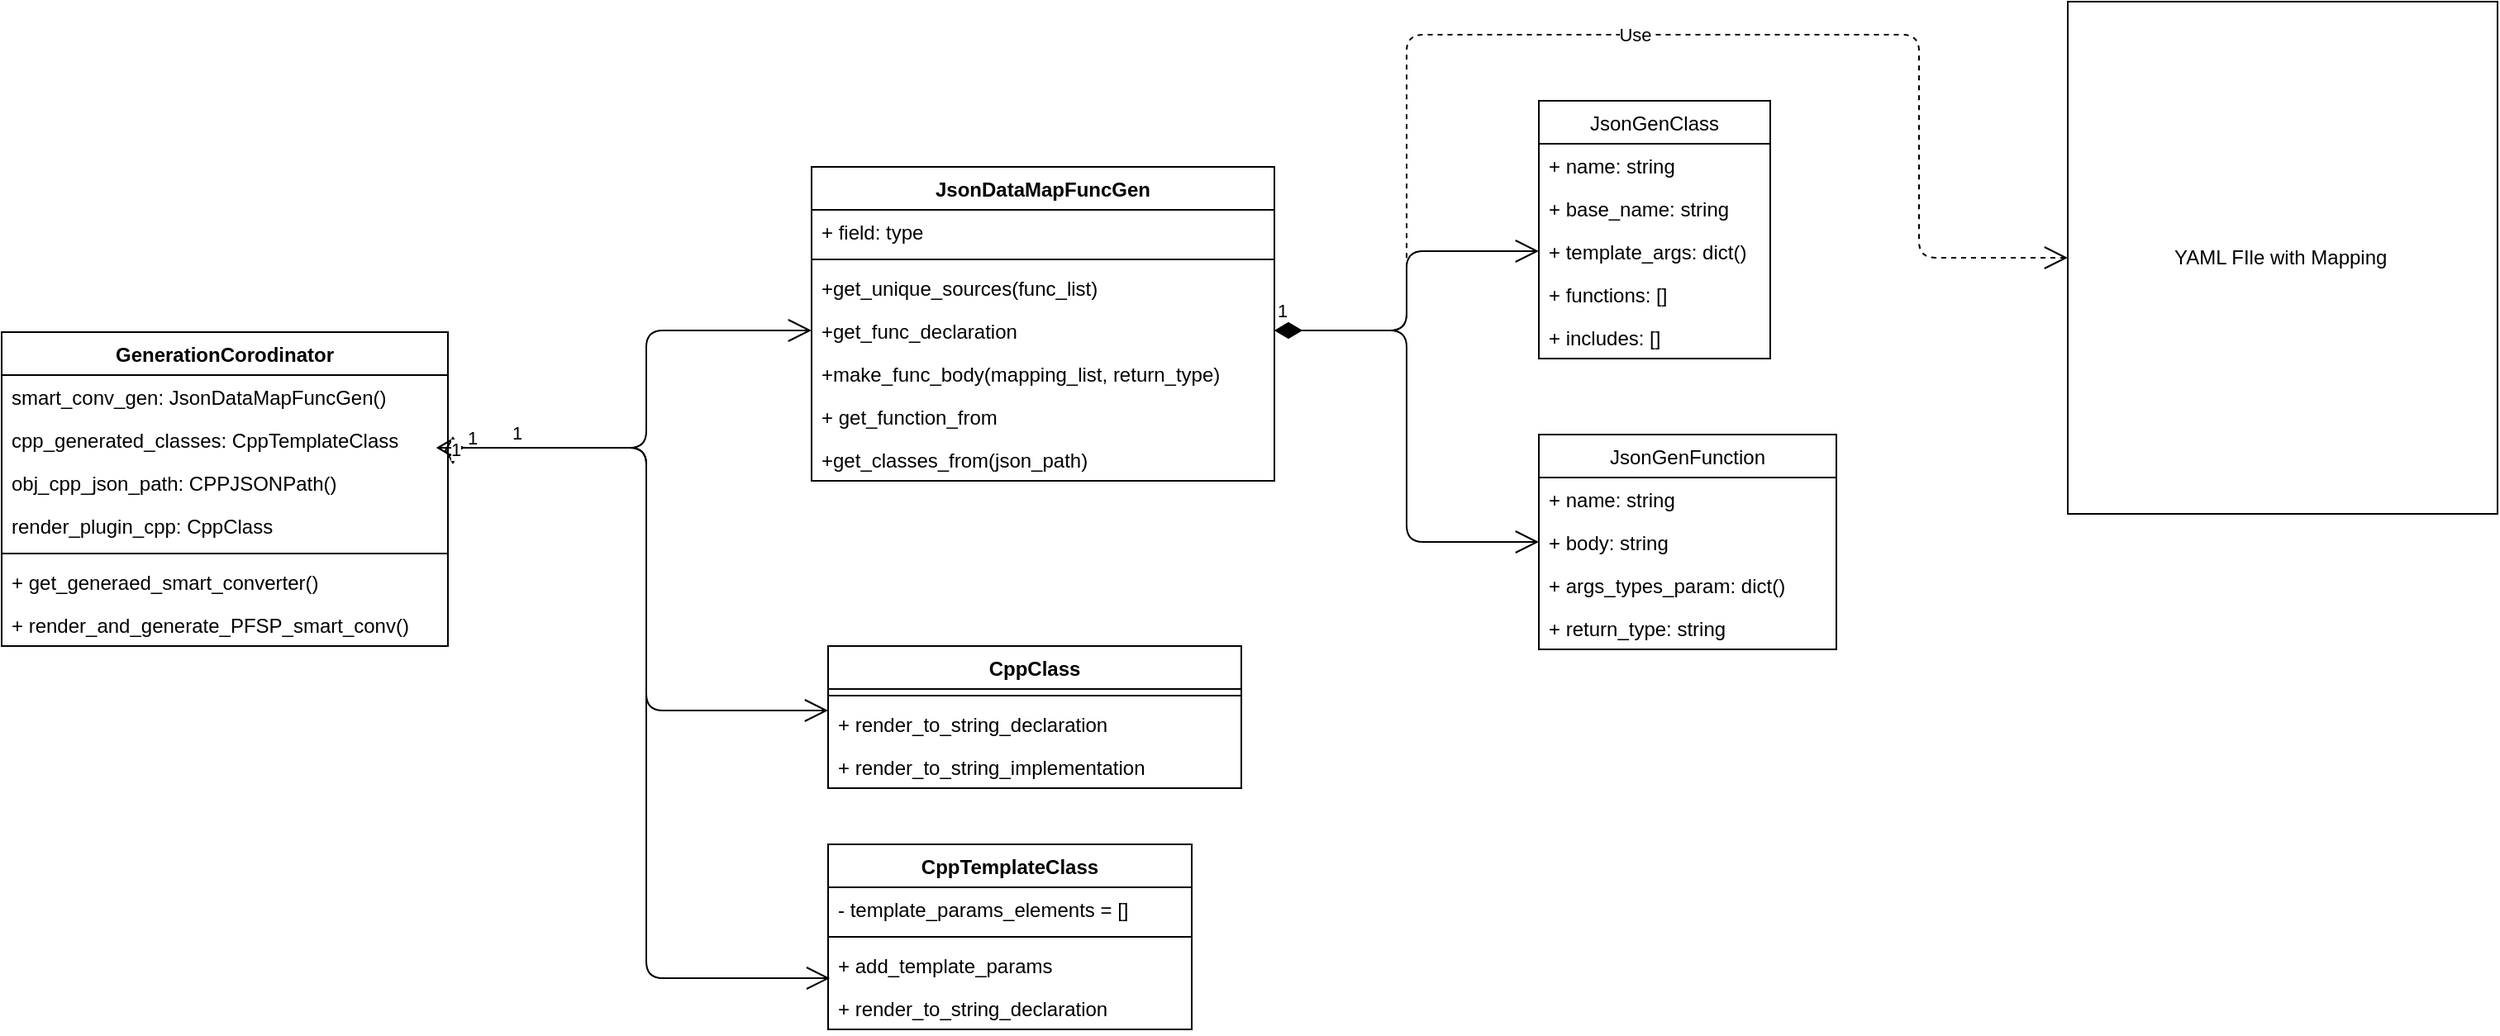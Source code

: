 <mxfile>
    <diagram id="2yf1pcEfcCGAt7DvKOW9" name="Code-Generation">
        <mxGraphModel dx="1330" dy="617" grid="1" gridSize="10" guides="1" tooltips="1" connect="1" arrows="1" fold="1" page="1" pageScale="1" pageWidth="850" pageHeight="1100" math="0" shadow="0">
            <root>
                <mxCell id="0"/>
                <mxCell id="1" parent="0"/>
                <mxCell id="2" value="GenerationCorodinator" style="swimlane;fontStyle=1;align=center;verticalAlign=top;childLayout=stackLayout;horizontal=1;startSize=26;horizontalStack=0;resizeParent=1;resizeParentMax=0;resizeLast=0;collapsible=1;marginBottom=0;" parent="1" vertex="1">
                    <mxGeometry x="90" y="230" width="270" height="190" as="geometry"/>
                </mxCell>
                <mxCell id="3" value="smart_conv_gen: JsonDataMapFuncGen()" style="text;strokeColor=none;fillColor=none;align=left;verticalAlign=top;spacingLeft=4;spacingRight=4;overflow=hidden;rotatable=0;points=[[0,0.5],[1,0.5]];portConstraint=eastwest;" parent="2" vertex="1">
                    <mxGeometry y="26" width="270" height="26" as="geometry"/>
                </mxCell>
                <mxCell id="27" value="cpp_generated_classes: CppTemplateClass" style="text;strokeColor=none;fillColor=none;align=left;verticalAlign=top;spacingLeft=4;spacingRight=4;overflow=hidden;rotatable=0;points=[[0,0.5],[1,0.5]];portConstraint=eastwest;" parent="2" vertex="1">
                    <mxGeometry y="52" width="270" height="26" as="geometry"/>
                </mxCell>
                <mxCell id="28" value="obj_cpp_json_path: CPPJSONPath()" style="text;strokeColor=none;fillColor=none;align=left;verticalAlign=top;spacingLeft=4;spacingRight=4;overflow=hidden;rotatable=0;points=[[0,0.5],[1,0.5]];portConstraint=eastwest;" parent="2" vertex="1">
                    <mxGeometry y="78" width="270" height="26" as="geometry"/>
                </mxCell>
                <mxCell id="31" value="render_plugin_cpp: CppClass" style="text;strokeColor=none;fillColor=none;align=left;verticalAlign=top;spacingLeft=4;spacingRight=4;overflow=hidden;rotatable=0;points=[[0,0.5],[1,0.5]];portConstraint=eastwest;" parent="2" vertex="1">
                    <mxGeometry y="104" width="270" height="26" as="geometry"/>
                </mxCell>
                <mxCell id="4" value="" style="line;strokeWidth=1;fillColor=none;align=left;verticalAlign=middle;spacingTop=-1;spacingLeft=3;spacingRight=3;rotatable=0;labelPosition=right;points=[];portConstraint=eastwest;" parent="2" vertex="1">
                    <mxGeometry y="130" width="270" height="8" as="geometry"/>
                </mxCell>
                <mxCell id="5" value="+ get_generaed_smart_converter()" style="text;strokeColor=none;fillColor=none;align=left;verticalAlign=top;spacingLeft=4;spacingRight=4;overflow=hidden;rotatable=0;points=[[0,0.5],[1,0.5]];portConstraint=eastwest;" parent="2" vertex="1">
                    <mxGeometry y="138" width="270" height="26" as="geometry"/>
                </mxCell>
                <mxCell id="29" value="+ render_and_generate_PFSP_smart_conv()" style="text;strokeColor=none;fillColor=none;align=left;verticalAlign=top;spacingLeft=4;spacingRight=4;overflow=hidden;rotatable=0;points=[[0,0.5],[1,0.5]];portConstraint=eastwest;" parent="2" vertex="1">
                    <mxGeometry y="164" width="270" height="26" as="geometry"/>
                </mxCell>
                <mxCell id="6" value="JsonDataMapFuncGen" style="swimlane;fontStyle=1;align=center;verticalAlign=top;childLayout=stackLayout;horizontal=1;startSize=26;horizontalStack=0;resizeParent=1;resizeParentMax=0;resizeLast=0;collapsible=1;marginBottom=0;" parent="1" vertex="1">
                    <mxGeometry x="580" y="130" width="280" height="190" as="geometry"/>
                </mxCell>
                <mxCell id="7" value="+ field: type" style="text;strokeColor=none;fillColor=none;align=left;verticalAlign=top;spacingLeft=4;spacingRight=4;overflow=hidden;rotatable=0;points=[[0,0.5],[1,0.5]];portConstraint=eastwest;" parent="6" vertex="1">
                    <mxGeometry y="26" width="280" height="26" as="geometry"/>
                </mxCell>
                <mxCell id="8" value="" style="line;strokeWidth=1;fillColor=none;align=left;verticalAlign=middle;spacingTop=-1;spacingLeft=3;spacingRight=3;rotatable=0;labelPosition=right;points=[];portConstraint=eastwest;" parent="6" vertex="1">
                    <mxGeometry y="52" width="280" height="8" as="geometry"/>
                </mxCell>
                <mxCell id="9" value="+get_unique_sources(func_list)" style="text;strokeColor=none;fillColor=none;align=left;verticalAlign=top;spacingLeft=4;spacingRight=4;overflow=hidden;rotatable=0;points=[[0,0.5],[1,0.5]];portConstraint=eastwest;" parent="6" vertex="1">
                    <mxGeometry y="60" width="280" height="26" as="geometry"/>
                </mxCell>
                <mxCell id="14" value="+get_func_declaration" style="text;strokeColor=none;fillColor=none;align=left;verticalAlign=top;spacingLeft=4;spacingRight=4;overflow=hidden;rotatable=0;points=[[0,0.5],[1,0.5]];portConstraint=eastwest;" parent="6" vertex="1">
                    <mxGeometry y="86" width="280" height="26" as="geometry"/>
                </mxCell>
                <mxCell id="15" value="+make_func_body(mapping_list, return_type)" style="text;strokeColor=none;fillColor=none;align=left;verticalAlign=top;spacingLeft=4;spacingRight=4;overflow=hidden;rotatable=0;points=[[0,0.5],[1,0.5]];portConstraint=eastwest;" parent="6" vertex="1">
                    <mxGeometry y="112" width="280" height="26" as="geometry"/>
                </mxCell>
                <mxCell id="16" value="+ get_function_from" style="text;strokeColor=none;fillColor=none;align=left;verticalAlign=top;spacingLeft=4;spacingRight=4;overflow=hidden;rotatable=0;points=[[0,0.5],[1,0.5]];portConstraint=eastwest;" parent="6" vertex="1">
                    <mxGeometry y="138" width="280" height="26" as="geometry"/>
                </mxCell>
                <mxCell id="32" value="+get_classes_from(json_path)" style="text;strokeColor=none;fillColor=none;align=left;verticalAlign=top;spacingLeft=4;spacingRight=4;overflow=hidden;rotatable=0;points=[[0,0.5],[1,0.5]];portConstraint=eastwest;" parent="6" vertex="1">
                    <mxGeometry y="164" width="280" height="26" as="geometry"/>
                </mxCell>
                <mxCell id="10" value="CppClass" style="swimlane;fontStyle=1;align=center;verticalAlign=top;childLayout=stackLayout;horizontal=1;startSize=26;horizontalStack=0;resizeParent=1;resizeParentMax=0;resizeLast=0;collapsible=1;marginBottom=0;" parent="1" vertex="1">
                    <mxGeometry x="590" y="420" width="250" height="86" as="geometry"/>
                </mxCell>
                <mxCell id="12" value="" style="line;strokeWidth=1;fillColor=none;align=left;verticalAlign=middle;spacingTop=-1;spacingLeft=3;spacingRight=3;rotatable=0;labelPosition=right;points=[];portConstraint=eastwest;" parent="10" vertex="1">
                    <mxGeometry y="26" width="250" height="8" as="geometry"/>
                </mxCell>
                <mxCell id="13" value="+ render_to_string_declaration" style="text;strokeColor=none;fillColor=none;align=left;verticalAlign=top;spacingLeft=4;spacingRight=4;overflow=hidden;rotatable=0;points=[[0,0.5],[1,0.5]];portConstraint=eastwest;" parent="10" vertex="1">
                    <mxGeometry y="34" width="250" height="26" as="geometry"/>
                </mxCell>
                <mxCell id="19" value="+ render_to_string_implementation" style="text;strokeColor=none;fillColor=none;align=left;verticalAlign=top;spacingLeft=4;spacingRight=4;overflow=hidden;rotatable=0;points=[[0,0.5],[1,0.5]];portConstraint=eastwest;" parent="10" vertex="1">
                    <mxGeometry y="60" width="250" height="26" as="geometry"/>
                </mxCell>
                <mxCell id="17" value="1" style="endArrow=open;html=1;endSize=12;startArrow=diamondThin;startSize=14;startFill=0;edgeStyle=orthogonalEdgeStyle;align=left;verticalAlign=bottom;entryX=0;entryY=0.5;entryDx=0;entryDy=0;" parent="1" target="14" edge="1">
                    <mxGeometry x="-1" y="3" relative="1" as="geometry">
                        <mxPoint x="370" y="300" as="sourcePoint"/>
                        <mxPoint x="580" y="290" as="targetPoint"/>
                        <Array as="points">
                            <mxPoint x="361" y="300"/>
                            <mxPoint x="480" y="300"/>
                            <mxPoint x="480" y="229"/>
                        </Array>
                    </mxGeometry>
                </mxCell>
                <mxCell id="18" value="1" style="endArrow=open;html=1;endSize=12;startArrow=diamondThin;startSize=14;startFill=0;edgeStyle=orthogonalEdgeStyle;align=left;verticalAlign=bottom;entryX=0;entryY=0.5;entryDx=0;entryDy=0;" parent="1" edge="1">
                    <mxGeometry x="-0.795" relative="1" as="geometry">
                        <mxPoint x="370" y="300" as="sourcePoint"/>
                        <mxPoint x="590" y="459" as="targetPoint"/>
                        <Array as="points">
                            <mxPoint x="363" y="300"/>
                            <mxPoint x="480" y="300"/>
                            <mxPoint x="480" y="459"/>
                        </Array>
                        <mxPoint as="offset"/>
                    </mxGeometry>
                </mxCell>
                <mxCell id="20" value="CppTemplateClass" style="swimlane;fontStyle=1;align=center;verticalAlign=top;childLayout=stackLayout;horizontal=1;startSize=26;horizontalStack=0;resizeParent=1;resizeParentMax=0;resizeLast=0;collapsible=1;marginBottom=0;" parent="1" vertex="1">
                    <mxGeometry x="590" y="540" width="220" height="112" as="geometry"/>
                </mxCell>
                <mxCell id="21" value="- template_params_elements = []" style="text;strokeColor=none;fillColor=none;align=left;verticalAlign=top;spacingLeft=4;spacingRight=4;overflow=hidden;rotatable=0;points=[[0,0.5],[1,0.5]];portConstraint=eastwest;" parent="20" vertex="1">
                    <mxGeometry y="26" width="220" height="26" as="geometry"/>
                </mxCell>
                <mxCell id="22" value="" style="line;strokeWidth=1;fillColor=none;align=left;verticalAlign=middle;spacingTop=-1;spacingLeft=3;spacingRight=3;rotatable=0;labelPosition=right;points=[];portConstraint=eastwest;" parent="20" vertex="1">
                    <mxGeometry y="52" width="220" height="8" as="geometry"/>
                </mxCell>
                <mxCell id="23" value="+ add_template_params" style="text;strokeColor=none;fillColor=none;align=left;verticalAlign=top;spacingLeft=4;spacingRight=4;overflow=hidden;rotatable=0;points=[[0,0.5],[1,0.5]];portConstraint=eastwest;" parent="20" vertex="1">
                    <mxGeometry y="60" width="220" height="26" as="geometry"/>
                </mxCell>
                <mxCell id="24" value="+ render_to_string_declaration" style="text;strokeColor=none;fillColor=none;align=left;verticalAlign=top;spacingLeft=4;spacingRight=4;overflow=hidden;rotatable=0;points=[[0,0.5],[1,0.5]];portConstraint=eastwest;" parent="20" vertex="1">
                    <mxGeometry y="86" width="220" height="26" as="geometry"/>
                </mxCell>
                <mxCell id="26" value="1" style="endArrow=open;html=1;endSize=12;startArrow=diamondThin;startSize=14;startFill=0;edgeStyle=orthogonalEdgeStyle;align=left;verticalAlign=bottom;entryX=0.005;entryY=0.808;entryDx=0;entryDy=0;entryPerimeter=0;" parent="1" target="23" edge="1">
                    <mxGeometry x="-1" y="3" relative="1" as="geometry">
                        <mxPoint x="363" y="310" as="sourcePoint"/>
                        <mxPoint x="640" y="440" as="targetPoint"/>
                        <Array as="points">
                            <mxPoint x="363" y="300"/>
                            <mxPoint x="480" y="300"/>
                            <mxPoint x="480" y="621"/>
                        </Array>
                    </mxGeometry>
                </mxCell>
                <mxCell id="37" value="JsonGenClass" style="swimlane;fontStyle=0;childLayout=stackLayout;horizontal=1;startSize=26;fillColor=none;horizontalStack=0;resizeParent=1;resizeParentMax=0;resizeLast=0;collapsible=1;marginBottom=0;" parent="1" vertex="1">
                    <mxGeometry x="1020" y="90" width="140" height="156" as="geometry"/>
                </mxCell>
                <mxCell id="38" value="+ name: string" style="text;strokeColor=none;fillColor=none;align=left;verticalAlign=top;spacingLeft=4;spacingRight=4;overflow=hidden;rotatable=0;points=[[0,0.5],[1,0.5]];portConstraint=eastwest;" parent="37" vertex="1">
                    <mxGeometry y="26" width="140" height="26" as="geometry"/>
                </mxCell>
                <mxCell id="39" value="+ base_name: string" style="text;strokeColor=none;fillColor=none;align=left;verticalAlign=top;spacingLeft=4;spacingRight=4;overflow=hidden;rotatable=0;points=[[0,0.5],[1,0.5]];portConstraint=eastwest;" parent="37" vertex="1">
                    <mxGeometry y="52" width="140" height="26" as="geometry"/>
                </mxCell>
                <mxCell id="40" value="+ template_args: dict()" style="text;strokeColor=none;fillColor=none;align=left;verticalAlign=top;spacingLeft=4;spacingRight=4;overflow=hidden;rotatable=0;points=[[0,0.5],[1,0.5]];portConstraint=eastwest;" parent="37" vertex="1">
                    <mxGeometry y="78" width="140" height="26" as="geometry"/>
                </mxCell>
                <mxCell id="41" value="+ functions: []" style="text;strokeColor=none;fillColor=none;align=left;verticalAlign=top;spacingLeft=4;spacingRight=4;overflow=hidden;rotatable=0;points=[[0,0.5],[1,0.5]];portConstraint=eastwest;" parent="37" vertex="1">
                    <mxGeometry y="104" width="140" height="26" as="geometry"/>
                </mxCell>
                <mxCell id="42" value="+ includes: []" style="text;strokeColor=none;fillColor=none;align=left;verticalAlign=top;spacingLeft=4;spacingRight=4;overflow=hidden;rotatable=0;points=[[0,0.5],[1,0.5]];portConstraint=eastwest;" parent="37" vertex="1">
                    <mxGeometry y="130" width="140" height="26" as="geometry"/>
                </mxCell>
                <mxCell id="43" value="JsonGenFunction" style="swimlane;fontStyle=0;childLayout=stackLayout;horizontal=1;startSize=26;fillColor=none;horizontalStack=0;resizeParent=1;resizeParentMax=0;resizeLast=0;collapsible=1;marginBottom=0;" parent="1" vertex="1">
                    <mxGeometry x="1020" y="292" width="180" height="130" as="geometry"/>
                </mxCell>
                <mxCell id="44" value="+ name: string" style="text;strokeColor=none;fillColor=none;align=left;verticalAlign=top;spacingLeft=4;spacingRight=4;overflow=hidden;rotatable=0;points=[[0,0.5],[1,0.5]];portConstraint=eastwest;" parent="43" vertex="1">
                    <mxGeometry y="26" width="180" height="26" as="geometry"/>
                </mxCell>
                <mxCell id="45" value="+ body: string" style="text;strokeColor=none;fillColor=none;align=left;verticalAlign=top;spacingLeft=4;spacingRight=4;overflow=hidden;rotatable=0;points=[[0,0.5],[1,0.5]];portConstraint=eastwest;" parent="43" vertex="1">
                    <mxGeometry y="52" width="180" height="26" as="geometry"/>
                </mxCell>
                <mxCell id="46" value="+ args_types_param: dict()" style="text;strokeColor=none;fillColor=none;align=left;verticalAlign=top;spacingLeft=4;spacingRight=4;overflow=hidden;rotatable=0;points=[[0,0.5],[1,0.5]];portConstraint=eastwest;" parent="43" vertex="1">
                    <mxGeometry y="78" width="180" height="26" as="geometry"/>
                </mxCell>
                <mxCell id="47" value="+ return_type: string" style="text;strokeColor=none;fillColor=none;align=left;verticalAlign=top;spacingLeft=4;spacingRight=4;overflow=hidden;rotatable=0;points=[[0,0.5],[1,0.5]];portConstraint=eastwest;" parent="43" vertex="1">
                    <mxGeometry y="104" width="180" height="26" as="geometry"/>
                </mxCell>
                <mxCell id="48" value="1" style="endArrow=open;html=1;endSize=12;startArrow=diamondThin;startSize=14;startFill=1;edgeStyle=orthogonalEdgeStyle;align=left;verticalAlign=bottom;exitX=1;exitY=0.5;exitDx=0;exitDy=0;entryX=0;entryY=0.5;entryDx=0;entryDy=0;" parent="1" source="14" target="40" edge="1">
                    <mxGeometry x="-1" y="3" relative="1" as="geometry">
                        <mxPoint x="780" y="220" as="sourcePoint"/>
                        <mxPoint x="940" y="220" as="targetPoint"/>
                    </mxGeometry>
                </mxCell>
                <mxCell id="49" value="1" style="endArrow=open;html=1;endSize=12;startArrow=diamondThin;startSize=14;startFill=1;edgeStyle=orthogonalEdgeStyle;align=left;verticalAlign=bottom;exitX=1;exitY=0.5;exitDx=0;exitDy=0;entryX=0;entryY=0.5;entryDx=0;entryDy=0;" parent="1" source="14" target="45" edge="1">
                    <mxGeometry x="-1" y="3" relative="1" as="geometry">
                        <mxPoint x="780" y="220" as="sourcePoint"/>
                        <mxPoint x="940" y="220" as="targetPoint"/>
                    </mxGeometry>
                </mxCell>
                <mxCell id="50" value="YAML FIle with Mapping&amp;nbsp;" style="html=1;" parent="1" vertex="1">
                    <mxGeometry x="1340" y="30" width="260" height="310" as="geometry"/>
                </mxCell>
                <mxCell id="51" value="Use" style="endArrow=open;endSize=12;dashed=1;html=1;exitX=1;exitY=0.5;exitDx=0;exitDy=0;entryX=0;entryY=0.5;entryDx=0;entryDy=0;" parent="1" source="14" target="50" edge="1">
                    <mxGeometry width="160" relative="1" as="geometry">
                        <mxPoint x="890" y="170" as="sourcePoint"/>
                        <mxPoint x="1050" y="170" as="targetPoint"/>
                        <Array as="points">
                            <mxPoint x="940" y="229"/>
                            <mxPoint x="940" y="130"/>
                            <mxPoint x="940" y="50"/>
                            <mxPoint x="1250" y="50"/>
                            <mxPoint x="1250" y="185"/>
                        </Array>
                    </mxGeometry>
                </mxCell>
            </root>
        </mxGraphModel>
    </diagram>
    <diagram id="yWxkX-wdbepANTFsfoTq" name="cpp_generator">
        <mxGraphModel dx="2180" dy="1717" grid="1" gridSize="10" guides="1" tooltips="1" connect="1" arrows="1" fold="1" page="1" pageScale="1" pageWidth="850" pageHeight="1100" math="0" shadow="0">
            <root>
                <mxCell id="e3YcuIBK5Q66y4Pe-Yqy-0"/>
                <mxCell id="e3YcuIBK5Q66y4Pe-Yqy-1" parent="e3YcuIBK5Q66y4Pe-Yqy-0"/>
                <mxCell id="e3YcuIBK5Q66y4Pe-Yqy-2" value="CppLanguageElement" style="swimlane;fontStyle=1;align=center;verticalAlign=top;childLayout=stackLayout;horizontal=1;startSize=26;horizontalStack=0;resizeParent=1;resizeParentMax=0;resizeLast=0;collapsible=1;marginBottom=0;" parent="e3YcuIBK5Q66y4Pe-Yqy-1" vertex="1">
                    <mxGeometry x="70" y="270" width="520" height="164" as="geometry"/>
                </mxCell>
                <mxCell id="e3YcuIBK5Q66y4Pe-Yqy-3" value="+ availablePropertiesNames: {'name', 'ref_to_parent'}" style="text;strokeColor=none;fillColor=none;align=left;verticalAlign=top;spacingLeft=4;spacingRight=4;overflow=hidden;rotatable=0;points=[[0,0.5],[1,0.5]];portConstraint=eastwest;" parent="e3YcuIBK5Q66y4Pe-Yqy-2" vertex="1">
                    <mxGeometry y="26" width="520" height="26" as="geometry"/>
                </mxCell>
                <mxCell id="e3YcuIBK5Q66y4Pe-Yqy-4" value="" style="line;strokeWidth=1;fillColor=none;align=left;verticalAlign=middle;spacingTop=-1;spacingLeft=3;spacingRight=3;rotatable=0;labelPosition=right;points=[];portConstraint=eastwest;" parent="e3YcuIBK5Q66y4Pe-Yqy-2" vertex="1">
                    <mxGeometry y="52" width="520" height="8" as="geometry"/>
                </mxCell>
                <mxCell id="e3YcuIBK5Q66y4Pe-Yqy-5" value="+ check_input_properties_names(input_property_names)" style="text;strokeColor=none;fillColor=none;align=left;verticalAlign=top;spacingLeft=4;spacingRight=4;overflow=hidden;rotatable=0;points=[[0,0.5],[1,0.5]];portConstraint=eastwest;" parent="e3YcuIBK5Q66y4Pe-Yqy-2" vertex="1">
                    <mxGeometry y="60" width="520" height="26" as="geometry"/>
                </mxCell>
                <mxCell id="e3YcuIBK5Q66y4Pe-Yqy-6" value="+ init_class_properties(current_class_properties, input_properties_dict, default_property_value)" style="text;strokeColor=none;fillColor=none;align=left;verticalAlign=top;spacingLeft=4;spacingRight=4;overflow=hidden;rotatable=0;points=[[0,0.5],[1,0.5]];portConstraint=eastwest;" parent="e3YcuIBK5Q66y4Pe-Yqy-2" vertex="1">
                    <mxGeometry y="86" width="520" height="26" as="geometry"/>
                </mxCell>
                <mxCell id="e3YcuIBK5Q66y4Pe-Yqy-7" value="+ render_to_string(cpp)" style="text;strokeColor=none;fillColor=none;align=left;verticalAlign=top;spacingLeft=4;spacingRight=4;overflow=hidden;rotatable=0;points=[[0,0.5],[1,0.5]];portConstraint=eastwest;" parent="e3YcuIBK5Q66y4Pe-Yqy-2" vertex="1">
                    <mxGeometry y="112" width="520" height="26" as="geometry"/>
                </mxCell>
                <mxCell id="e3YcuIBK5Q66y4Pe-Yqy-8" value="+ parent_qualifier()" style="text;strokeColor=none;fillColor=none;align=left;verticalAlign=top;spacingLeft=4;spacingRight=4;overflow=hidden;rotatable=0;points=[[0,0.5],[1,0.5]];portConstraint=eastwest;" parent="e3YcuIBK5Q66y4Pe-Yqy-2" vertex="1">
                    <mxGeometry y="138" width="520" height="26" as="geometry"/>
                </mxCell>
                <mxCell id="e3YcuIBK5Q66y4Pe-Yqy-9" value="CppFunction" style="swimlane;fontStyle=1;align=center;verticalAlign=top;childLayout=stackLayout;horizontal=1;startSize=26;horizontalStack=0;resizeParent=1;resizeParentMax=0;resizeLast=0;collapsible=1;marginBottom=0;" parent="e3YcuIBK5Q66y4Pe-Yqy-1" vertex="1">
                    <mxGeometry x="870" y="170" width="310" height="418" as="geometry"/>
                </mxCell>
                <mxCell id="e3YcuIBK5Q66y4Pe-Yqy-10" value="+ availablePropertiesNames: {'ret_type', &#10;                                                'is_static&#10;                                                'is_const',&#10;                                                'is_virtual',&#10;                                                'is_pure_virtual',&#10;                                                'implementation_handle',&#10;                                                'documentation',&#10;                                                'is_method',&#10;                                                'is_template'}&#10;" style="text;strokeColor=none;fillColor=none;align=left;verticalAlign=top;spacingLeft=4;spacingRight=4;overflow=hidden;rotatable=0;points=[[0,0.5],[1,0.5]];portConstraint=eastwest;" parent="e3YcuIBK5Q66y4Pe-Yqy-9" vertex="1">
                    <mxGeometry y="26" width="310" height="154" as="geometry"/>
                </mxCell>
                <mxCell id="e3YcuIBK5Q66y4Pe-Yqy-11" value="" style="line;strokeWidth=1;fillColor=none;align=left;verticalAlign=middle;spacingTop=-1;spacingLeft=3;spacingRight=3;rotatable=0;labelPosition=right;points=[];portConstraint=eastwest;" parent="e3YcuIBK5Q66y4Pe-Yqy-9" vertex="1">
                    <mxGeometry y="180" width="310" height="8" as="geometry"/>
                </mxCell>
                <mxCell id="e3YcuIBK5Q66y4Pe-Yqy-12" value="- sanity_check(self)&#10;" style="text;strokeColor=none;fillColor=none;align=left;verticalAlign=top;spacingLeft=4;spacingRight=4;overflow=hidden;rotatable=0;points=[[0,0.5],[1,0.5]];portConstraint=eastwest;" parent="e3YcuIBK5Q66y4Pe-Yqy-9" vertex="1">
                    <mxGeometry y="188" width="310" height="22" as="geometry"/>
                </mxCell>
                <mxCell id="e3YcuIBK5Q66y4Pe-Yqy-13" value="- add_argument(argument): void" style="text;strokeColor=none;fillColor=none;align=left;verticalAlign=top;spacingLeft=4;spacingRight=4;overflow=hidden;rotatable=0;points=[[0,0.5],[1,0.5]];portConstraint=eastwest;" parent="e3YcuIBK5Q66y4Pe-Yqy-9" vertex="1">
                    <mxGeometry y="210" width="310" height="26" as="geometry"/>
                </mxCell>
                <mxCell id="e3YcuIBK5Q66y4Pe-Yqy-14" value="+ add_template(cpp_template): void" style="text;strokeColor=none;fillColor=none;align=left;verticalAlign=top;spacingLeft=4;spacingRight=4;overflow=hidden;rotatable=0;points=[[0,0.5],[1,0.5]];portConstraint=eastwest;" parent="e3YcuIBK5Q66y4Pe-Yqy-9" vertex="1">
                    <mxGeometry y="236" width="310" height="26" as="geometry"/>
                </mxCell>
                <mxCell id="e3YcuIBK5Q66y4Pe-Yqy-15" value="+ implementation(cpp): void" style="text;strokeColor=none;fillColor=none;align=left;verticalAlign=top;spacingLeft=4;spacingRight=4;overflow=hidden;rotatable=0;points=[[0,0.5],[1,0.5]];portConstraint=eastwest;" parent="e3YcuIBK5Q66y4Pe-Yqy-9" vertex="1">
                    <mxGeometry y="262" width="310" height="26" as="geometry"/>
                </mxCell>
                <mxCell id="e3YcuIBK5Q66y4Pe-Yqy-16" value="+ declaration(): void" style="text;strokeColor=none;fillColor=none;align=left;verticalAlign=top;spacingLeft=4;spacingRight=4;overflow=hidden;rotatable=0;points=[[0,0.5],[1,0.5]];portConstraint=eastwest;" parent="e3YcuIBK5Q66y4Pe-Yqy-9" vertex="1">
                    <mxGeometry y="288" width="310" height="26" as="geometry"/>
                </mxCell>
                <mxCell id="e3YcuIBK5Q66y4Pe-Yqy-17" value="+ definition(): void" style="text;strokeColor=none;fillColor=none;align=left;verticalAlign=top;spacingLeft=4;spacingRight=4;overflow=hidden;rotatable=0;points=[[0,0.5],[1,0.5]];portConstraint=eastwest;" parent="e3YcuIBK5Q66y4Pe-Yqy-9" vertex="1">
                    <mxGeometry y="314" width="310" height="26" as="geometry"/>
                </mxCell>
                <mxCell id="e3YcuIBK5Q66y4Pe-Yqy-18" value="+ render_to_string(cpp): void" style="text;strokeColor=none;fillColor=none;align=left;verticalAlign=top;spacingLeft=4;spacingRight=4;overflow=hidden;rotatable=0;points=[[0,0.5],[1,0.5]];portConstraint=eastwest;" parent="e3YcuIBK5Q66y4Pe-Yqy-9" vertex="1">
                    <mxGeometry y="340" width="310" height="26" as="geometry"/>
                </mxCell>
                <mxCell id="e3YcuIBK5Q66y4Pe-Yqy-19" value="+ render_to_string_declaration(cpp): void" style="text;strokeColor=none;fillColor=none;align=left;verticalAlign=top;spacingLeft=4;spacingRight=4;overflow=hidden;rotatable=0;points=[[0,0.5],[1,0.5]];portConstraint=eastwest;" parent="e3YcuIBK5Q66y4Pe-Yqy-9" vertex="1">
                    <mxGeometry y="366" width="310" height="26" as="geometry"/>
                </mxCell>
                <mxCell id="e3YcuIBK5Q66y4Pe-Yqy-20" value="+ render_to_string_implementation(cpp): void" style="text;strokeColor=none;fillColor=none;align=left;verticalAlign=top;spacingLeft=4;spacingRight=4;overflow=hidden;rotatable=0;points=[[0,0.5],[1,0.5]];portConstraint=eastwest;" parent="e3YcuIBK5Q66y4Pe-Yqy-9" vertex="1">
                    <mxGeometry y="392" width="310" height="26" as="geometry"/>
                </mxCell>
                <mxCell id="e3YcuIBK5Q66y4Pe-Yqy-21" value="CppEnum" style="swimlane;fontStyle=1;align=center;verticalAlign=top;childLayout=stackLayout;horizontal=1;startSize=26;horizontalStack=0;resizeParent=1;resizeParentMax=0;resizeLast=0;collapsible=1;marginBottom=0;" parent="e3YcuIBK5Q66y4Pe-Yqy-1" vertex="1">
                    <mxGeometry x="880" y="640" width="310" height="146" as="geometry"/>
                </mxCell>
                <mxCell id="e3YcuIBK5Q66y4Pe-Yqy-22" value="+ availablePropertiesNames: {'enum_items'}&#10;" style="text;strokeColor=none;fillColor=none;align=left;verticalAlign=top;spacingLeft=4;spacingRight=4;overflow=hidden;rotatable=0;points=[[0,0.5],[1,0.5]];portConstraint=eastwest;" parent="e3YcuIBK5Q66y4Pe-Yqy-21" vertex="1">
                    <mxGeometry y="26" width="310" height="34" as="geometry"/>
                </mxCell>
                <mxCell id="e3YcuIBK5Q66y4Pe-Yqy-23" value="" style="line;strokeWidth=1;fillColor=none;align=left;verticalAlign=middle;spacingTop=-1;spacingLeft=3;spacingRight=3;rotatable=0;labelPosition=right;points=[];portConstraint=eastwest;" parent="e3YcuIBK5Q66y4Pe-Yqy-21" vertex="1">
                    <mxGeometry y="60" width="310" height="8" as="geometry"/>
                </mxCell>
                <mxCell id="e3YcuIBK5Q66y4Pe-Yqy-26" value="+ add_item(item): void" style="text;strokeColor=none;fillColor=none;align=left;verticalAlign=top;spacingLeft=4;spacingRight=4;overflow=hidden;rotatable=0;points=[[0,0.5],[1,0.5]];portConstraint=eastwest;" parent="e3YcuIBK5Q66y4Pe-Yqy-21" vertex="1">
                    <mxGeometry y="68" width="310" height="26" as="geometry"/>
                </mxCell>
                <mxCell id="e3YcuIBK5Q66y4Pe-Yqy-27" value="+ add_items(items): void" style="text;strokeColor=none;fillColor=none;align=left;verticalAlign=top;spacingLeft=4;spacingRight=4;overflow=hidden;rotatable=0;points=[[0,0.5],[1,0.5]];portConstraint=eastwest;" parent="e3YcuIBK5Q66y4Pe-Yqy-21" vertex="1">
                    <mxGeometry y="94" width="310" height="26" as="geometry"/>
                </mxCell>
                <mxCell id="e3YcuIBK5Q66y4Pe-Yqy-28" value="+ render_to_string(cpp): void" style="text;strokeColor=none;fillColor=none;align=left;verticalAlign=top;spacingLeft=4;spacingRight=4;overflow=hidden;rotatable=0;points=[[0,0.5],[1,0.5]];portConstraint=eastwest;" parent="e3YcuIBK5Q66y4Pe-Yqy-21" vertex="1">
                    <mxGeometry y="120" width="310" height="26" as="geometry"/>
                </mxCell>
                <mxCell id="e3YcuIBK5Q66y4Pe-Yqy-33" value="CppVariable" style="swimlane;fontStyle=1;align=center;verticalAlign=top;childLayout=stackLayout;horizontal=1;startSize=26;horizontalStack=0;resizeParent=1;resizeParentMax=0;resizeLast=0;collapsible=1;marginBottom=0;" parent="e3YcuIBK5Q66y4Pe-Yqy-1" vertex="1">
                    <mxGeometry x="880" y="820" width="310" height="268" as="geometry"/>
                </mxCell>
                <mxCell id="e3YcuIBK5Q66y4Pe-Yqy-34" value="+ availablePropertiesNames: {'type', &#10;                                                'is_static&#10;                                                'is_const',&#10;                                                'initialization_valuel',&#10;                                                'documentation',&#10;                                                'is_class_member'}&#10;" style="text;strokeColor=none;fillColor=none;align=left;verticalAlign=top;spacingLeft=4;spacingRight=4;overflow=hidden;rotatable=0;points=[[0,0.5],[1,0.5]];portConstraint=eastwest;" parent="e3YcuIBK5Q66y4Pe-Yqy-33" vertex="1">
                    <mxGeometry y="26" width="310" height="104" as="geometry"/>
                </mxCell>
                <mxCell id="e3YcuIBK5Q66y4Pe-Yqy-35" value="" style="line;strokeWidth=1;fillColor=none;align=left;verticalAlign=middle;spacingTop=-1;spacingLeft=3;spacingRight=3;rotatable=0;labelPosition=right;points=[];portConstraint=eastwest;" parent="e3YcuIBK5Q66y4Pe-Yqy-33" vertex="1">
                    <mxGeometry y="130" width="310" height="8" as="geometry"/>
                </mxCell>
                <mxCell id="e3YcuIBK5Q66y4Pe-Yqy-36" value="+ declaration(item): void" style="text;strokeColor=none;fillColor=none;align=left;verticalAlign=top;spacingLeft=4;spacingRight=4;overflow=hidden;rotatable=0;points=[[0,0.5],[1,0.5]];portConstraint=eastwest;" parent="e3YcuIBK5Q66y4Pe-Yqy-33" vertex="1">
                    <mxGeometry y="138" width="310" height="26" as="geometry"/>
                </mxCell>
                <mxCell id="e3YcuIBK5Q66y4Pe-Yqy-37" value="+ defniition(items): void" style="text;strokeColor=none;fillColor=none;align=left;verticalAlign=top;spacingLeft=4;spacingRight=4;overflow=hidden;rotatable=0;points=[[0,0.5],[1,0.5]];portConstraint=eastwest;" parent="e3YcuIBK5Q66y4Pe-Yqy-33" vertex="1">
                    <mxGeometry y="164" width="310" height="26" as="geometry"/>
                </mxCell>
                <mxCell id="e3YcuIBK5Q66y4Pe-Yqy-38" value="+ render_to_string(cpp): void" style="text;strokeColor=none;fillColor=none;align=left;verticalAlign=top;spacingLeft=4;spacingRight=4;overflow=hidden;rotatable=0;points=[[0,0.5],[1,0.5]];portConstraint=eastwest;" parent="e3YcuIBK5Q66y4Pe-Yqy-33" vertex="1">
                    <mxGeometry y="190" width="310" height="26" as="geometry"/>
                </mxCell>
                <mxCell id="e3YcuIBK5Q66y4Pe-Yqy-39" value="+ render_to_string_declaration(cpp): void" style="text;strokeColor=none;fillColor=none;align=left;verticalAlign=top;spacingLeft=4;spacingRight=4;overflow=hidden;rotatable=0;points=[[0,0.5],[1,0.5]];portConstraint=eastwest;" parent="e3YcuIBK5Q66y4Pe-Yqy-33" vertex="1">
                    <mxGeometry y="216" width="310" height="26" as="geometry"/>
                </mxCell>
                <mxCell id="e3YcuIBK5Q66y4Pe-Yqy-40" value="+ render_to_string_implementation(cpp): void" style="text;strokeColor=none;fillColor=none;align=left;verticalAlign=top;spacingLeft=4;spacingRight=4;overflow=hidden;rotatable=0;points=[[0,0.5],[1,0.5]];portConstraint=eastwest;" parent="e3YcuIBK5Q66y4Pe-Yqy-33" vertex="1">
                    <mxGeometry y="242" width="310" height="26" as="geometry"/>
                </mxCell>
                <mxCell id="e3YcuIBK5Q66y4Pe-Yqy-41" value="CppArray" style="swimlane;fontStyle=1;align=center;verticalAlign=top;childLayout=stackLayout;horizontal=1;startSize=26;horizontalStack=0;resizeParent=1;resizeParentMax=0;resizeLast=0;collapsible=1;marginBottom=0;" parent="e3YcuIBK5Q66y4Pe-Yqy-1" vertex="1">
                    <mxGeometry x="870" y="-220" width="310" height="346" as="geometry"/>
                </mxCell>
                <mxCell id="e3YcuIBK5Q66y4Pe-Yqy-42" value="+ availablePropertiesNames: {'type', &#10;                                                'is_static&#10;                                                'is_const',&#10;                                                'arraySize',&#10;                                                'is_class_member',&#10;                                                'newline_align',}&#10;" style="text;strokeColor=none;fillColor=none;align=left;verticalAlign=top;spacingLeft=4;spacingRight=4;overflow=hidden;rotatable=0;points=[[0,0.5],[1,0.5]];portConstraint=eastwest;" parent="e3YcuIBK5Q66y4Pe-Yqy-41" vertex="1">
                    <mxGeometry y="26" width="310" height="104" as="geometry"/>
                </mxCell>
                <mxCell id="e3YcuIBK5Q66y4Pe-Yqy-43" value="" style="line;strokeWidth=1;fillColor=none;align=left;verticalAlign=middle;spacingTop=-1;spacingLeft=3;spacingRight=3;rotatable=0;labelPosition=right;points=[];portConstraint=eastwest;" parent="e3YcuIBK5Q66y4Pe-Yqy-41" vertex="1">
                    <mxGeometry y="130" width="310" height="8" as="geometry"/>
                </mxCell>
                <mxCell id="e3YcuIBK5Q66y4Pe-Yqy-47" value="+ implementation(cpp): void" style="text;strokeColor=none;fillColor=none;align=left;verticalAlign=top;spacingLeft=4;spacingRight=4;overflow=hidden;rotatable=0;points=[[0,0.5],[1,0.5]];portConstraint=eastwest;" parent="e3YcuIBK5Q66y4Pe-Yqy-41" vertex="1">
                    <mxGeometry y="138" width="310" height="26" as="geometry"/>
                </mxCell>
                <mxCell id="e3YcuIBK5Q66y4Pe-Yqy-48" value="+ declaration(): void" style="text;strokeColor=none;fillColor=none;align=left;verticalAlign=top;spacingLeft=4;spacingRight=4;overflow=hidden;rotatable=0;points=[[0,0.5],[1,0.5]];portConstraint=eastwest;" parent="e3YcuIBK5Q66y4Pe-Yqy-41" vertex="1">
                    <mxGeometry y="164" width="310" height="26" as="geometry"/>
                </mxCell>
                <mxCell id="e3YcuIBK5Q66y4Pe-Yqy-49" value="+ definition(): void" style="text;strokeColor=none;fillColor=none;align=left;verticalAlign=top;spacingLeft=4;spacingRight=4;overflow=hidden;rotatable=0;points=[[0,0.5],[1,0.5]];portConstraint=eastwest;" parent="e3YcuIBK5Q66y4Pe-Yqy-41" vertex="1">
                    <mxGeometry y="190" width="310" height="26" as="geometry"/>
                </mxCell>
                <mxCell id="e3YcuIBK5Q66y4Pe-Yqy-53" value="+ add_array_item(item): void" style="text;strokeColor=none;fillColor=none;align=left;verticalAlign=top;spacingLeft=4;spacingRight=4;overflow=hidden;rotatable=0;points=[[0,0.5],[1,0.5]];portConstraint=eastwest;" parent="e3YcuIBK5Q66y4Pe-Yqy-41" vertex="1">
                    <mxGeometry y="216" width="310" height="26" as="geometry"/>
                </mxCell>
                <mxCell id="e3YcuIBK5Q66y4Pe-Yqy-54" value="+ add_array_items(items): void" style="text;strokeColor=none;fillColor=none;align=left;verticalAlign=top;spacingLeft=4;spacingRight=4;overflow=hidden;rotatable=0;points=[[0,0.5],[1,0.5]];portConstraint=eastwest;" parent="e3YcuIBK5Q66y4Pe-Yqy-41" vertex="1">
                    <mxGeometry y="242" width="310" height="26" as="geometry"/>
                </mxCell>
                <mxCell id="e3YcuIBK5Q66y4Pe-Yqy-50" value="+ render_to_string(cpp): void" style="text;strokeColor=none;fillColor=none;align=left;verticalAlign=top;spacingLeft=4;spacingRight=4;overflow=hidden;rotatable=0;points=[[0,0.5],[1,0.5]];portConstraint=eastwest;" parent="e3YcuIBK5Q66y4Pe-Yqy-41" vertex="1">
                    <mxGeometry y="268" width="310" height="26" as="geometry"/>
                </mxCell>
                <mxCell id="e3YcuIBK5Q66y4Pe-Yqy-51" value="+ render_to_string_declaration(cpp): void" style="text;strokeColor=none;fillColor=none;align=left;verticalAlign=top;spacingLeft=4;spacingRight=4;overflow=hidden;rotatable=0;points=[[0,0.5],[1,0.5]];portConstraint=eastwest;" parent="e3YcuIBK5Q66y4Pe-Yqy-41" vertex="1">
                    <mxGeometry y="294" width="310" height="26" as="geometry"/>
                </mxCell>
                <mxCell id="e3YcuIBK5Q66y4Pe-Yqy-52" value="+ render_to_string_implementation(cpp): void" style="text;strokeColor=none;fillColor=none;align=left;verticalAlign=top;spacingLeft=4;spacingRight=4;overflow=hidden;rotatable=0;points=[[0,0.5],[1,0.5]];portConstraint=eastwest;" parent="e3YcuIBK5Q66y4Pe-Yqy-41" vertex="1">
                    <mxGeometry y="320" width="310" height="26" as="geometry"/>
                </mxCell>
                <mxCell id="e3YcuIBK5Q66y4Pe-Yqy-55" value="CppClass" style="swimlane;fontStyle=1;align=center;verticalAlign=top;childLayout=stackLayout;horizontal=1;startSize=26;horizontalStack=0;resizeParent=1;resizeParentMax=0;resizeLast=0;collapsible=1;marginBottom=0;" parent="e3YcuIBK5Q66y4Pe-Yqy-1" vertex="1">
                    <mxGeometry x="190" y="-780" width="310" height="866" as="geometry"/>
                </mxCell>
                <mxCell id="e3YcuIBK5Q66y4Pe-Yqy-67" value="+ internal_class_elements = []" style="text;strokeColor=none;fillColor=none;align=left;verticalAlign=top;spacingLeft=4;spacingRight=4;overflow=hidden;rotatable=0;points=[[0,0.5],[1,0.5]];portConstraint=eastwest;" parent="e3YcuIBK5Q66y4Pe-Yqy-55" vertex="1">
                    <mxGeometry y="26" width="310" height="26" as="geometry"/>
                </mxCell>
                <mxCell id="e3YcuIBK5Q66y4Pe-Yqy-68" value="+ internal_variable_elements = []" style="text;strokeColor=none;fillColor=none;align=left;verticalAlign=top;spacingLeft=4;spacingRight=4;overflow=hidden;rotatable=0;points=[[0,0.5],[1,0.5]];portConstraint=eastwest;" parent="e3YcuIBK5Q66y4Pe-Yqy-55" vertex="1">
                    <mxGeometry y="52" width="310" height="26" as="geometry"/>
                </mxCell>
                <mxCell id="e3YcuIBK5Q66y4Pe-Yqy-69" value="+ internal_array_elements = []" style="text;strokeColor=none;fillColor=none;align=left;verticalAlign=top;spacingLeft=4;spacingRight=4;overflow=hidden;rotatable=0;points=[[0,0.5],[1,0.5]];portConstraint=eastwest;" parent="e3YcuIBK5Q66y4Pe-Yqy-55" vertex="1">
                    <mxGeometry y="78" width="310" height="26" as="geometry"/>
                </mxCell>
                <mxCell id="e3YcuIBK5Q66y4Pe-Yqy-70" value="+ internal_enum_elements = []" style="text;strokeColor=none;fillColor=none;align=left;verticalAlign=top;spacingLeft=4;spacingRight=4;overflow=hidden;rotatable=0;points=[[0,0.5],[1,0.5]];portConstraint=eastwest;" parent="e3YcuIBK5Q66y4Pe-Yqy-55" vertex="1">
                    <mxGeometry y="104" width="310" height="26" as="geometry"/>
                </mxCell>
                <mxCell id="e3YcuIBK5Q66y4Pe-Yqy-72" value="+ internal_template_elements = []" style="text;strokeColor=none;fillColor=none;align=left;verticalAlign=top;spacingLeft=4;spacingRight=4;overflow=hidden;rotatable=0;points=[[0,0.5],[1,0.5]];portConstraint=eastwest;" parent="e3YcuIBK5Q66y4Pe-Yqy-55" vertex="1">
                    <mxGeometry y="130" width="310" height="26" as="geometry"/>
                </mxCell>
                <mxCell id="e3YcuIBK5Q66y4Pe-Yqy-73" value="+ internal_includes = []" style="text;strokeColor=none;fillColor=none;align=left;verticalAlign=top;spacingLeft=4;spacingRight=4;overflow=hidden;rotatable=0;points=[[0,0.5],[1,0.5]];portConstraint=eastwest;" parent="e3YcuIBK5Q66y4Pe-Yqy-55" vertex="1">
                    <mxGeometry y="156" width="310" height="26" as="geometry"/>
                </mxCell>
                <mxCell id="e3YcuIBK5Q66y4Pe-Yqy-56" value="+ availablePropertiesNames: {'is_struct',                                                 &#10;                                                'documentation',&#10;                                                'parent_class',&#10;                                                'is_template'}&#10;" style="text;strokeColor=none;fillColor=none;align=left;verticalAlign=top;spacingLeft=4;spacingRight=4;overflow=hidden;rotatable=0;points=[[0,0.5],[1,0.5]];portConstraint=eastwest;" parent="e3YcuIBK5Q66y4Pe-Yqy-55" vertex="1">
                    <mxGeometry y="182" width="310" height="78" as="geometry"/>
                </mxCell>
                <mxCell id="e3YcuIBK5Q66y4Pe-Yqy-57" value="" style="line;strokeWidth=1;fillColor=none;align=left;verticalAlign=middle;spacingTop=-1;spacingLeft=3;spacingRight=3;rotatable=0;labelPosition=right;points=[];portConstraint=eastwest;" parent="e3YcuIBK5Q66y4Pe-Yqy-55" vertex="1">
                    <mxGeometry y="260" width="310" height="8" as="geometry"/>
                </mxCell>
                <mxCell id="e3YcuIBK5Q66y4Pe-Yqy-74" value="+ add_enum(enum): void" style="text;strokeColor=none;fillColor=none;align=left;verticalAlign=top;spacingLeft=4;spacingRight=4;overflow=hidden;rotatable=0;points=[[0,0.5],[1,0.5]];portConstraint=eastwest;" parent="e3YcuIBK5Q66y4Pe-Yqy-55" vertex="1">
                    <mxGeometry y="268" width="310" height="26" as="geometry"/>
                </mxCell>
                <mxCell id="e3YcuIBK5Q66y4Pe-Yqy-75" value="+ add_variable(cpp_variable): void" style="text;strokeColor=none;fillColor=none;align=left;verticalAlign=top;spacingLeft=4;spacingRight=4;overflow=hidden;rotatable=0;points=[[0,0.5],[1,0.5]];portConstraint=eastwest;" parent="e3YcuIBK5Q66y4Pe-Yqy-55" vertex="1">
                    <mxGeometry y="294" width="310" height="26" as="geometry"/>
                </mxCell>
                <mxCell id="e3YcuIBK5Q66y4Pe-Yqy-60" value="+ add_template(cpp_template): void" style="text;strokeColor=none;fillColor=none;align=left;verticalAlign=top;spacingLeft=4;spacingRight=4;overflow=hidden;rotatable=0;points=[[0,0.5],[1,0.5]];portConstraint=eastwest;" parent="e3YcuIBK5Q66y4Pe-Yqy-55" vertex="1">
                    <mxGeometry y="320" width="310" height="26" as="geometry"/>
                </mxCell>
                <mxCell id="e3YcuIBK5Q66y4Pe-Yqy-76" value="+ add_array(cpp_variable): void" style="text;strokeColor=none;fillColor=none;align=left;verticalAlign=top;spacingLeft=4;spacingRight=4;overflow=hidden;rotatable=0;points=[[0,0.5],[1,0.5]];portConstraint=eastwest;" parent="e3YcuIBK5Q66y4Pe-Yqy-55" vertex="1">
                    <mxGeometry y="346" width="310" height="26" as="geometry"/>
                </mxCell>
                <mxCell id="e3YcuIBK5Q66y4Pe-Yqy-77" value="+ add_includes(cpp_include): void" style="text;strokeColor=none;fillColor=none;align=left;verticalAlign=top;spacingLeft=4;spacingRight=4;overflow=hidden;rotatable=0;points=[[0,0.5],[1,0.5]];portConstraint=eastwest;" parent="e3YcuIBK5Q66y4Pe-Yqy-55" vertex="1">
                    <mxGeometry y="372" width="310" height="26" as="geometry"/>
                </mxCell>
                <mxCell id="e3YcuIBK5Q66y4Pe-Yqy-78" value="+ add_internal_class(cpp_class): void" style="text;strokeColor=none;fillColor=none;align=left;verticalAlign=top;spacingLeft=4;spacingRight=4;overflow=hidden;rotatable=0;points=[[0,0.5],[1,0.5]];portConstraint=eastwest;" parent="e3YcuIBK5Q66y4Pe-Yqy-55" vertex="1">
                    <mxGeometry y="398" width="310" height="26" as="geometry"/>
                </mxCell>
                <mxCell id="e3YcuIBK5Q66y4Pe-Yqy-79" value="+ add_method(method): void" style="text;strokeColor=none;fillColor=none;align=left;verticalAlign=top;spacingLeft=4;spacingRight=4;overflow=hidden;rotatable=0;points=[[0,0.5],[1,0.5]];portConstraint=eastwest;" parent="e3YcuIBK5Q66y4Pe-Yqy-55" vertex="1">
                    <mxGeometry y="424" width="310" height="26" as="geometry"/>
                </mxCell>
                <mxCell id="e3YcuIBK5Q66y4Pe-Yqy-61" value="+ implementation(cpp): void" style="text;strokeColor=none;fillColor=none;align=left;verticalAlign=top;spacingLeft=4;spacingRight=4;overflow=hidden;rotatable=0;points=[[0,0.5],[1,0.5]];portConstraint=eastwest;" parent="e3YcuIBK5Q66y4Pe-Yqy-55" vertex="1">
                    <mxGeometry y="450" width="310" height="26" as="geometry"/>
                </mxCell>
                <mxCell id="e3YcuIBK5Q66y4Pe-Yqy-62" value="+ declaration(): void" style="text;strokeColor=none;fillColor=none;align=left;verticalAlign=top;spacingLeft=4;spacingRight=4;overflow=hidden;rotatable=0;points=[[0,0.5],[1,0.5]];portConstraint=eastwest;" parent="e3YcuIBK5Q66y4Pe-Yqy-55" vertex="1">
                    <mxGeometry y="476" width="310" height="26" as="geometry"/>
                </mxCell>
                <mxCell id="e3YcuIBK5Q66y4Pe-Yqy-63" value="+ definition(): void" style="text;strokeColor=none;fillColor=none;align=left;verticalAlign=top;spacingLeft=4;spacingRight=4;overflow=hidden;rotatable=0;points=[[0,0.5],[1,0.5]];portConstraint=eastwest;" parent="e3YcuIBK5Q66y4Pe-Yqy-55" vertex="1">
                    <mxGeometry y="502" width="310" height="26" as="geometry"/>
                </mxCell>
                <mxCell id="e3YcuIBK5Q66y4Pe-Yqy-64" value="+ render_to_string(cpp): void" style="text;strokeColor=none;fillColor=none;align=left;verticalAlign=top;spacingLeft=4;spacingRight=4;overflow=hidden;rotatable=0;points=[[0,0.5],[1,0.5]];portConstraint=eastwest;" parent="e3YcuIBK5Q66y4Pe-Yqy-55" vertex="1">
                    <mxGeometry y="528" width="310" height="26" as="geometry"/>
                </mxCell>
                <mxCell id="e3YcuIBK5Q66y4Pe-Yqy-80" value="+ render_internal_string_declaration(cpp): void" style="text;strokeColor=none;fillColor=none;align=left;verticalAlign=top;spacingLeft=4;spacingRight=4;overflow=hidden;rotatable=0;points=[[0,0.5],[1,0.5]];portConstraint=eastwest;" parent="e3YcuIBK5Q66y4Pe-Yqy-55" vertex="1">
                    <mxGeometry y="554" width="310" height="26" as="geometry"/>
                </mxCell>
                <mxCell id="e3YcuIBK5Q66y4Pe-Yqy-81" value="+ render_enum_section(cpp): void" style="text;strokeColor=none;fillColor=none;align=left;verticalAlign=top;spacingLeft=4;spacingRight=4;overflow=hidden;rotatable=0;points=[[0,0.5],[1,0.5]];portConstraint=eastwest;" parent="e3YcuIBK5Q66y4Pe-Yqy-55" vertex="1">
                    <mxGeometry y="580" width="310" height="26" as="geometry"/>
                </mxCell>
                <mxCell id="e3YcuIBK5Q66y4Pe-Yqy-82" value="+ render_variables_declaration(cpp): void" style="text;strokeColor=none;fillColor=none;align=left;verticalAlign=top;spacingLeft=4;spacingRight=4;overflow=hidden;rotatable=0;points=[[0,0.5],[1,0.5]];portConstraint=eastwest;" parent="e3YcuIBK5Q66y4Pe-Yqy-55" vertex="1">
                    <mxGeometry y="606" width="310" height="26" as="geometry"/>
                </mxCell>
                <mxCell id="e3YcuIBK5Q66y4Pe-Yqy-83" value="+ render_array_declaration(cpp): void" style="text;strokeColor=none;fillColor=none;align=left;verticalAlign=top;spacingLeft=4;spacingRight=4;overflow=hidden;rotatable=0;points=[[0,0.5],[1,0.5]];portConstraint=eastwest;" parent="e3YcuIBK5Q66y4Pe-Yqy-55" vertex="1">
                    <mxGeometry y="632" width="310" height="26" as="geometry"/>
                </mxCell>
                <mxCell id="e3YcuIBK5Q66y4Pe-Yqy-84" value="+ render_methods_declaration(cpp): void" style="text;strokeColor=none;fillColor=none;align=left;verticalAlign=top;spacingLeft=4;spacingRight=4;overflow=hidden;rotatable=0;points=[[0,0.5],[1,0.5]];portConstraint=eastwest;" parent="e3YcuIBK5Q66y4Pe-Yqy-55" vertex="1">
                    <mxGeometry y="658" width="310" height="26" as="geometry"/>
                </mxCell>
                <mxCell id="e3YcuIBK5Q66y4Pe-Yqy-85" value="+ render_static_members_implementation(cpp): void" style="text;strokeColor=none;fillColor=none;align=left;verticalAlign=top;spacingLeft=4;spacingRight=4;overflow=hidden;rotatable=0;points=[[0,0.5],[1,0.5]];portConstraint=eastwest;" parent="e3YcuIBK5Q66y4Pe-Yqy-55" vertex="1">
                    <mxGeometry y="684" width="310" height="26" as="geometry"/>
                </mxCell>
                <mxCell id="e3YcuIBK5Q66y4Pe-Yqy-86" value="+ render_methods_implementation(cpp): void" style="text;strokeColor=none;fillColor=none;align=left;verticalAlign=top;spacingLeft=4;spacingRight=4;overflow=hidden;rotatable=0;points=[[0,0.5],[1,0.5]];portConstraint=eastwest;" parent="e3YcuIBK5Q66y4Pe-Yqy-55" vertex="1">
                    <mxGeometry y="710" width="310" height="26" as="geometry"/>
                </mxCell>
                <mxCell id="e3YcuIBK5Q66y4Pe-Yqy-87" value="+ class_interface(cpp): void" style="text;strokeColor=none;fillColor=none;align=left;verticalAlign=top;spacingLeft=4;spacingRight=4;overflow=hidden;rotatable=0;points=[[0,0.5],[1,0.5]];portConstraint=eastwest;" parent="e3YcuIBK5Q66y4Pe-Yqy-55" vertex="1">
                    <mxGeometry y="736" width="310" height="26" as="geometry"/>
                </mxCell>
                <mxCell id="e3YcuIBK5Q66y4Pe-Yqy-88" value="+ private_class_members(cpp): void" style="text;strokeColor=none;fillColor=none;align=left;verticalAlign=top;spacingLeft=4;spacingRight=4;overflow=hidden;rotatable=0;points=[[0,0.5],[1,0.5]];portConstraint=eastwest;" parent="e3YcuIBK5Q66y4Pe-Yqy-55" vertex="1">
                    <mxGeometry y="762" width="310" height="26" as="geometry"/>
                </mxCell>
                <mxCell id="e3YcuIBK5Q66y4Pe-Yqy-89" value="+ render_to_string(cpp): void" style="text;strokeColor=none;fillColor=none;align=left;verticalAlign=top;spacingLeft=4;spacingRight=4;overflow=hidden;rotatable=0;points=[[0,0.5],[1,0.5]];portConstraint=eastwest;" parent="e3YcuIBK5Q66y4Pe-Yqy-55" vertex="1">
                    <mxGeometry y="788" width="310" height="26" as="geometry"/>
                </mxCell>
                <mxCell id="e3YcuIBK5Q66y4Pe-Yqy-65" value="+ render_to_string_declaration(cpp): void" style="text;strokeColor=none;fillColor=none;align=left;verticalAlign=top;spacingLeft=4;spacingRight=4;overflow=hidden;rotatable=0;points=[[0,0.5],[1,0.5]];portConstraint=eastwest;" parent="e3YcuIBK5Q66y4Pe-Yqy-55" vertex="1">
                    <mxGeometry y="814" width="310" height="26" as="geometry"/>
                </mxCell>
                <mxCell id="e3YcuIBK5Q66y4Pe-Yqy-66" value="+ render_to_string_implementation(cpp): void" style="text;strokeColor=none;fillColor=none;align=left;verticalAlign=top;spacingLeft=4;spacingRight=4;overflow=hidden;rotatable=0;points=[[0,0.5],[1,0.5]];portConstraint=eastwest;" parent="e3YcuIBK5Q66y4Pe-Yqy-55" vertex="1">
                    <mxGeometry y="840" width="310" height="26" as="geometry"/>
                </mxCell>
                <mxCell id="e3YcuIBK5Q66y4Pe-Yqy-90" value="CppTemplateClass" style="swimlane;fontStyle=1;align=center;verticalAlign=top;childLayout=stackLayout;horizontal=1;startSize=26;horizontalStack=0;resizeParent=1;resizeParentMax=0;resizeLast=0;collapsible=1;marginBottom=0;" parent="e3YcuIBK5Q66y4Pe-Yqy-1" vertex="1">
                    <mxGeometry x="-120" y="560" width="310" height="110" as="geometry"/>
                </mxCell>
                <mxCell id="e3YcuIBK5Q66y4Pe-Yqy-91" value="+ template_params_elements: []&#10;" style="text;strokeColor=none;fillColor=none;align=left;verticalAlign=top;spacingLeft=4;spacingRight=4;overflow=hidden;rotatable=0;points=[[0,0.5],[1,0.5]];portConstraint=eastwest;" parent="e3YcuIBK5Q66y4Pe-Yqy-90" vertex="1">
                    <mxGeometry y="26" width="310" height="24" as="geometry"/>
                </mxCell>
                <mxCell id="e3YcuIBK5Q66y4Pe-Yqy-92" value="" style="line;strokeWidth=1;fillColor=none;align=left;verticalAlign=middle;spacingTop=-1;spacingLeft=3;spacingRight=3;rotatable=0;labelPosition=right;points=[];portConstraint=eastwest;" parent="e3YcuIBK5Q66y4Pe-Yqy-90" vertex="1">
                    <mxGeometry y="50" width="310" height="8" as="geometry"/>
                </mxCell>
                <mxCell id="e3YcuIBK5Q66y4Pe-Yqy-93" value="+ add_template_params(template_param): void" style="text;strokeColor=none;fillColor=none;align=left;verticalAlign=top;spacingLeft=4;spacingRight=4;overflow=hidden;rotatable=0;points=[[0,0.5],[1,0.5]];portConstraint=eastwest;" parent="e3YcuIBK5Q66y4Pe-Yqy-90" vertex="1">
                    <mxGeometry y="58" width="310" height="26" as="geometry"/>
                </mxCell>
                <mxCell id="e3YcuIBK5Q66y4Pe-Yqy-94" value="+ render_to_string_declaration(cpp): void" style="text;strokeColor=none;fillColor=none;align=left;verticalAlign=top;spacingLeft=4;spacingRight=4;overflow=hidden;rotatable=0;points=[[0,0.5],[1,0.5]];portConstraint=eastwest;" parent="e3YcuIBK5Q66y4Pe-Yqy-90" vertex="1">
                    <mxGeometry y="84" width="310" height="26" as="geometry"/>
                </mxCell>
                <mxCell id="e3YcuIBK5Q66y4Pe-Yqy-96" value="CppTemplateFunction" style="swimlane;fontStyle=1;align=center;verticalAlign=top;childLayout=stackLayout;horizontal=1;startSize=26;horizontalStack=0;resizeParent=1;resizeParentMax=0;resizeLast=0;collapsible=1;marginBottom=0;" parent="e3YcuIBK5Q66y4Pe-Yqy-1" vertex="1">
                    <mxGeometry x="270" y="560" width="310" height="110" as="geometry"/>
                </mxCell>
                <mxCell id="e3YcuIBK5Q66y4Pe-Yqy-97" value="+ template_params_elements: []&#10;" style="text;strokeColor=none;fillColor=none;align=left;verticalAlign=top;spacingLeft=4;spacingRight=4;overflow=hidden;rotatable=0;points=[[0,0.5],[1,0.5]];portConstraint=eastwest;" parent="e3YcuIBK5Q66y4Pe-Yqy-96" vertex="1">
                    <mxGeometry y="26" width="310" height="24" as="geometry"/>
                </mxCell>
                <mxCell id="e3YcuIBK5Q66y4Pe-Yqy-98" value="" style="line;strokeWidth=1;fillColor=none;align=left;verticalAlign=middle;spacingTop=-1;spacingLeft=3;spacingRight=3;rotatable=0;labelPosition=right;points=[];portConstraint=eastwest;" parent="e3YcuIBK5Q66y4Pe-Yqy-96" vertex="1">
                    <mxGeometry y="50" width="310" height="8" as="geometry"/>
                </mxCell>
                <mxCell id="e3YcuIBK5Q66y4Pe-Yqy-99" value="+ add_template_params(template_param): void" style="text;strokeColor=none;fillColor=none;align=left;verticalAlign=top;spacingLeft=4;spacingRight=4;overflow=hidden;rotatable=0;points=[[0,0.5],[1,0.5]];portConstraint=eastwest;" parent="e3YcuIBK5Q66y4Pe-Yqy-96" vertex="1">
                    <mxGeometry y="58" width="310" height="26" as="geometry"/>
                </mxCell>
                <mxCell id="e3YcuIBK5Q66y4Pe-Yqy-100" value="+ render_to_string_declaration(cpp): void" style="text;strokeColor=none;fillColor=none;align=left;verticalAlign=top;spacingLeft=4;spacingRight=4;overflow=hidden;rotatable=0;points=[[0,0.5],[1,0.5]];portConstraint=eastwest;" parent="e3YcuIBK5Q66y4Pe-Yqy-96" vertex="1">
                    <mxGeometry y="84" width="310" height="26" as="geometry"/>
                </mxCell>
                <mxCell id="e3YcuIBK5Q66y4Pe-Yqy-101" value="CppInclude" style="swimlane;fontStyle=1;align=center;verticalAlign=top;childLayout=stackLayout;horizontal=1;startSize=26;horizontalStack=0;resizeParent=1;resizeParentMax=0;resizeLast=0;collapsible=1;marginBottom=0;" parent="e3YcuIBK5Q66y4Pe-Yqy-1" vertex="1">
                    <mxGeometry x="-370" y="310" width="310" height="110" as="geometry"/>
                </mxCell>
                <mxCell id="e3YcuIBK5Q66y4Pe-Yqy-102" value="+ includes_list: []&#10;" style="text;strokeColor=none;fillColor=none;align=left;verticalAlign=top;spacingLeft=4;spacingRight=4;overflow=hidden;rotatable=0;points=[[0,0.5],[1,0.5]];portConstraint=eastwest;" parent="e3YcuIBK5Q66y4Pe-Yqy-101" vertex="1">
                    <mxGeometry y="26" width="310" height="24" as="geometry"/>
                </mxCell>
                <mxCell id="e3YcuIBK5Q66y4Pe-Yqy-103" value="" style="line;strokeWidth=1;fillColor=none;align=left;verticalAlign=middle;spacingTop=-1;spacingLeft=3;spacingRight=3;rotatable=0;labelPosition=right;points=[];portConstraint=eastwest;" parent="e3YcuIBK5Q66y4Pe-Yqy-101" vertex="1">
                    <mxGeometry y="50" width="310" height="8" as="geometry"/>
                </mxCell>
                <mxCell id="e3YcuIBK5Q66y4Pe-Yqy-104" value="+ add_includes(include_file_name): void" style="text;strokeColor=none;fillColor=none;align=left;verticalAlign=top;spacingLeft=4;spacingRight=4;overflow=hidden;rotatable=0;points=[[0,0.5],[1,0.5]];portConstraint=eastwest;" parent="e3YcuIBK5Q66y4Pe-Yqy-101" vertex="1">
                    <mxGeometry y="58" width="310" height="26" as="geometry"/>
                </mxCell>
                <mxCell id="e3YcuIBK5Q66y4Pe-Yqy-105" value="+ render_to_string_declaration(cpp): void" style="text;strokeColor=none;fillColor=none;align=left;verticalAlign=top;spacingLeft=4;spacingRight=4;overflow=hidden;rotatable=0;points=[[0,0.5],[1,0.5]];portConstraint=eastwest;" parent="e3YcuIBK5Q66y4Pe-Yqy-101" vertex="1">
                    <mxGeometry y="84" width="310" height="26" as="geometry"/>
                </mxCell>
                <mxCell id="e3YcuIBK5Q66y4Pe-Yqy-106" value="Extends" style="endArrow=block;endSize=16;endFill=0;html=1;exitX=0.5;exitY=0;exitDx=0;exitDy=0;entryX=0.501;entryY=1.103;entryDx=0;entryDy=0;entryPerimeter=0;" parent="e3YcuIBK5Q66y4Pe-Yqy-1" source="e3YcuIBK5Q66y4Pe-Yqy-2" target="e3YcuIBK5Q66y4Pe-Yqy-66" edge="1">
                    <mxGeometry width="160" relative="1" as="geometry">
                        <mxPoint x="400" y="130" as="sourcePoint"/>
                        <mxPoint x="560" y="130" as="targetPoint"/>
                    </mxGeometry>
                </mxCell>
                <mxCell id="e3YcuIBK5Q66y4Pe-Yqy-107" value="Extends" style="endArrow=block;endSize=16;endFill=0;html=1;exitX=1;exitY=0.5;exitDx=0;exitDy=0;entryX=0;entryY=0.5;entryDx=0;entryDy=0;" parent="e3YcuIBK5Q66y4Pe-Yqy-1" source="e3YcuIBK5Q66y4Pe-Yqy-5" target="e3YcuIBK5Q66y4Pe-Yqy-48" edge="1">
                    <mxGeometry width="160" relative="1" as="geometry">
                        <mxPoint x="400" y="130" as="sourcePoint"/>
                        <mxPoint x="560" y="130" as="targetPoint"/>
                    </mxGeometry>
                </mxCell>
                <mxCell id="e3YcuIBK5Q66y4Pe-Yqy-108" value="Extends" style="endArrow=block;endSize=16;endFill=0;html=1;exitX=1;exitY=0.5;exitDx=0;exitDy=0;entryX=0;entryY=0.5;entryDx=0;entryDy=0;" parent="e3YcuIBK5Q66y4Pe-Yqy-1" source="e3YcuIBK5Q66y4Pe-Yqy-5" target="e3YcuIBK5Q66y4Pe-Yqy-13" edge="1">
                    <mxGeometry width="160" relative="1" as="geometry">
                        <mxPoint x="400" y="130" as="sourcePoint"/>
                        <mxPoint x="560" y="130" as="targetPoint"/>
                    </mxGeometry>
                </mxCell>
                <mxCell id="e3YcuIBK5Q66y4Pe-Yqy-109" value="Extends" style="endArrow=block;endSize=16;endFill=0;html=1;exitX=1;exitY=0.5;exitDx=0;exitDy=0;entryX=0;entryY=0.5;entryDx=0;entryDy=0;" parent="e3YcuIBK5Q66y4Pe-Yqy-1" source="e3YcuIBK5Q66y4Pe-Yqy-5" target="e3YcuIBK5Q66y4Pe-Yqy-26" edge="1">
                    <mxGeometry width="160" relative="1" as="geometry">
                        <mxPoint x="400" y="130" as="sourcePoint"/>
                        <mxPoint x="560" y="130" as="targetPoint"/>
                    </mxGeometry>
                </mxCell>
                <mxCell id="e3YcuIBK5Q66y4Pe-Yqy-110" value="Extends" style="endArrow=block;endSize=16;endFill=0;html=1;entryX=0;entryY=0.5;entryDx=0;entryDy=0;" parent="e3YcuIBK5Q66y4Pe-Yqy-1" target="e3YcuIBK5Q66y4Pe-Yqy-37" edge="1">
                    <mxGeometry width="160" relative="1" as="geometry">
                        <mxPoint x="590" y="340" as="sourcePoint"/>
                        <mxPoint x="560" y="620" as="targetPoint"/>
                    </mxGeometry>
                </mxCell>
                <mxCell id="e3YcuIBK5Q66y4Pe-Yqy-111" value="Extends" style="endArrow=block;endSize=16;endFill=0;html=1;exitX=0.485;exitY=1.115;exitDx=0;exitDy=0;exitPerimeter=0;" parent="e3YcuIBK5Q66y4Pe-Yqy-1" source="e3YcuIBK5Q66y4Pe-Yqy-8" edge="1">
                    <mxGeometry width="160" relative="1" as="geometry">
                        <mxPoint x="400" y="620" as="sourcePoint"/>
                        <mxPoint x="430" y="570" as="targetPoint"/>
                    </mxGeometry>
                </mxCell>
                <mxCell id="e3YcuIBK5Q66y4Pe-Yqy-112" value="Extends" style="endArrow=block;endSize=16;endFill=0;html=1;exitX=0.481;exitY=1.051;exitDx=0;exitDy=0;exitPerimeter=0;entryX=0.5;entryY=0;entryDx=0;entryDy=0;" parent="e3YcuIBK5Q66y4Pe-Yqy-1" source="e3YcuIBK5Q66y4Pe-Yqy-8" target="e3YcuIBK5Q66y4Pe-Yqy-90" edge="1">
                    <mxGeometry width="160" relative="1" as="geometry">
                        <mxPoint x="400" y="620" as="sourcePoint"/>
                        <mxPoint x="560" y="620" as="targetPoint"/>
                    </mxGeometry>
                </mxCell>
                <mxCell id="e3YcuIBK5Q66y4Pe-Yqy-113" value="Extends" style="endArrow=block;endSize=16;endFill=0;html=1;entryX=1.017;entryY=0.09;entryDx=0;entryDy=0;entryPerimeter=0;exitX=0;exitY=0.5;exitDx=0;exitDy=0;" parent="e3YcuIBK5Q66y4Pe-Yqy-1" source="e3YcuIBK5Q66y4Pe-Yqy-6" target="e3YcuIBK5Q66y4Pe-Yqy-104" edge="1">
                    <mxGeometry width="160" relative="1" as="geometry">
                        <mxPoint x="-20" y="120" as="sourcePoint"/>
                        <mxPoint x="60" y="340" as="targetPoint"/>
                    </mxGeometry>
                </mxCell>
            </root>
        </mxGraphModel>
    </diagram>
</mxfile>